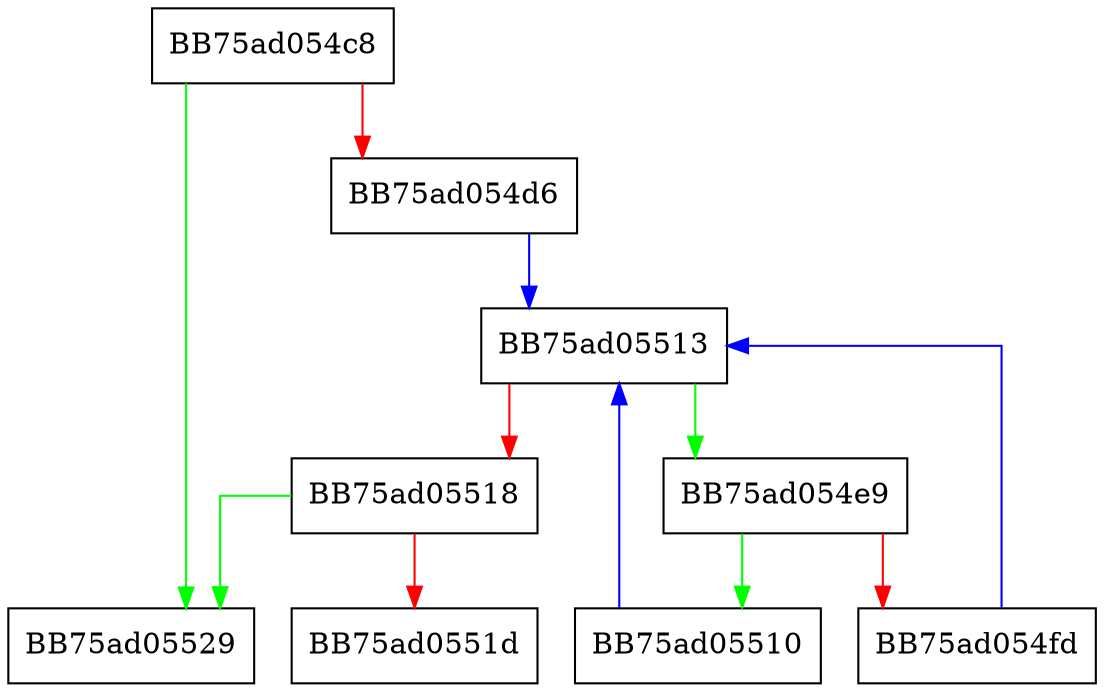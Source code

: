 digraph FindImport {
  node [shape="box"];
  graph [splines=ortho];
  BB75ad054c8 -> BB75ad05529 [color="green"];
  BB75ad054c8 -> BB75ad054d6 [color="red"];
  BB75ad054d6 -> BB75ad05513 [color="blue"];
  BB75ad054e9 -> BB75ad05510 [color="green"];
  BB75ad054e9 -> BB75ad054fd [color="red"];
  BB75ad054fd -> BB75ad05513 [color="blue"];
  BB75ad05510 -> BB75ad05513 [color="blue"];
  BB75ad05513 -> BB75ad054e9 [color="green"];
  BB75ad05513 -> BB75ad05518 [color="red"];
  BB75ad05518 -> BB75ad05529 [color="green"];
  BB75ad05518 -> BB75ad0551d [color="red"];
}